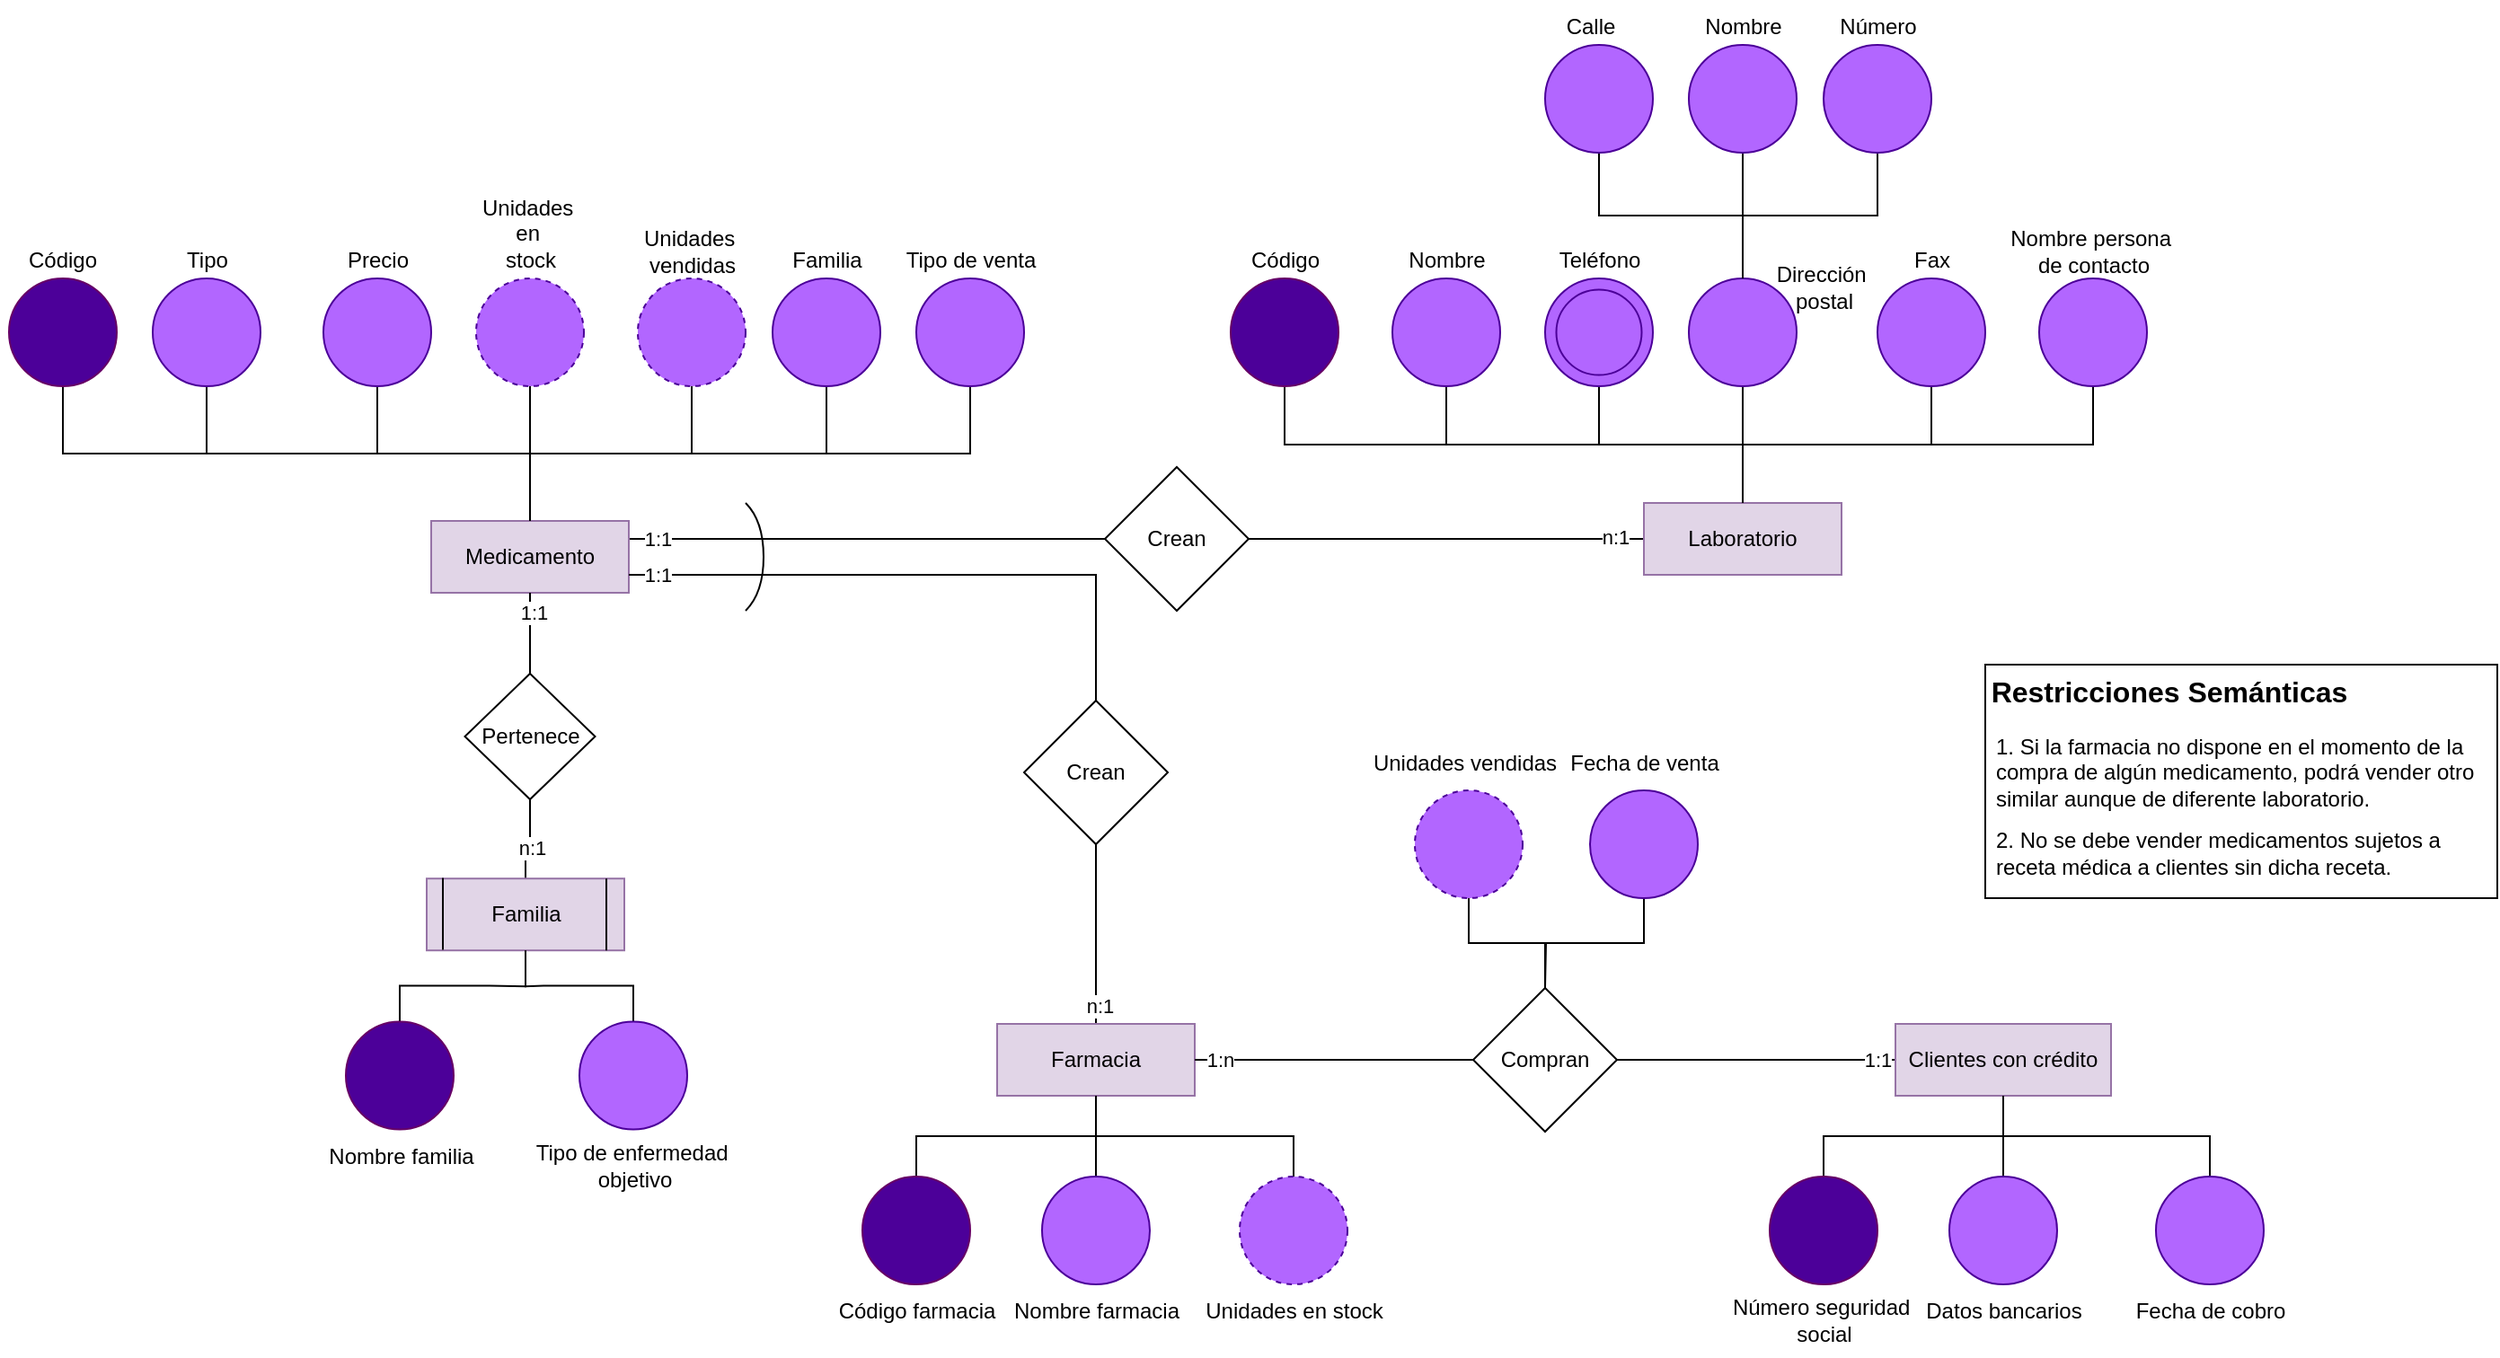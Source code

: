 <mxfile version="24.7.17">
  <diagram name="Página-1" id="PDXLXjeytI1MxuRXdvvv">
    <mxGraphModel grid="1" page="1" gridSize="10" guides="1" tooltips="1" connect="1" arrows="1" fold="1" pageScale="1" pageWidth="827" pageHeight="1169" math="0" shadow="0">
      <root>
        <mxCell id="0" />
        <mxCell id="1" parent="0" />
        <mxCell id="rsIepovNp7uCtOtdQUVI-1" style="edgeStyle=orthogonalEdgeStyle;rounded=0;orthogonalLoop=1;jettySize=auto;html=1;exitX=1;exitY=0.25;exitDx=0;exitDy=0;entryX=0;entryY=0.5;entryDx=0;entryDy=0;endArrow=none;endFill=0;" edge="1" parent="1" source="Ug2BKwhUfocg0SZmVi5e-1" target="Ug2BKwhUfocg0SZmVi5e-54">
          <mxGeometry relative="1" as="geometry">
            <mxPoint x="455" y="200" as="targetPoint" />
            <Array as="points">
              <mxPoint x="370" y="200" />
              <mxPoint x="370" y="200" />
            </Array>
          </mxGeometry>
        </mxCell>
        <mxCell id="rsIepovNp7uCtOtdQUVI-3" value="1:1" style="edgeLabel;html=1;align=center;verticalAlign=middle;resizable=0;points=[];" connectable="0" vertex="1" parent="rsIepovNp7uCtOtdQUVI-1">
          <mxGeometry x="-0.836" y="-1" relative="1" as="geometry">
            <mxPoint x="-6" y="-1" as="offset" />
          </mxGeometry>
        </mxCell>
        <mxCell id="Ug2BKwhUfocg0SZmVi5e-1" value="Medicamento" style="rounded=0;whiteSpace=wrap;html=1;fillColor=#e1d5e7;strokeColor=#9673a6;" vertex="1" parent="1">
          <mxGeometry x="125" y="190" width="110" height="40" as="geometry" />
        </mxCell>
        <mxCell id="Ug2BKwhUfocg0SZmVi5e-4" style="rounded=0;orthogonalLoop=1;jettySize=auto;html=1;exitX=0.5;exitY=1;exitDx=0;exitDy=0;entryX=0.5;entryY=0;entryDx=0;entryDy=0;edgeStyle=orthogonalEdgeStyle;strokeColor=#000000;endArrow=none;endFill=0;" edge="1" parent="1" source="Ug2BKwhUfocg0SZmVi5e-2" target="Ug2BKwhUfocg0SZmVi5e-1">
          <mxGeometry relative="1" as="geometry" />
        </mxCell>
        <mxCell id="Ug2BKwhUfocg0SZmVi5e-2" value="" style="ellipse;whiteSpace=wrap;html=1;aspect=fixed;strokeColor=#660066;fillColor=#4C0099;" vertex="1" parent="1">
          <mxGeometry x="-110" y="55" width="60" height="60" as="geometry" />
        </mxCell>
        <mxCell id="Ug2BKwhUfocg0SZmVi5e-5" value="Código" style="text;html=1;align=center;verticalAlign=middle;whiteSpace=wrap;rounded=0;" vertex="1" parent="1">
          <mxGeometry x="-115" y="25" width="70" height="40" as="geometry" />
        </mxCell>
        <mxCell id="Ug2BKwhUfocg0SZmVi5e-6" value="Tipo" style="text;html=1;align=center;verticalAlign=middle;resizable=0;points=[];autosize=1;strokeColor=none;fillColor=none;" vertex="1" parent="1">
          <mxGeometry x="-25" y="30" width="50" height="30" as="geometry" />
        </mxCell>
        <mxCell id="Ug2BKwhUfocg0SZmVi5e-7" value="Unidades&amp;nbsp;&lt;div&gt;en&amp;nbsp;&lt;div&gt;stock&lt;/div&gt;&lt;/div&gt;" style="text;html=1;align=center;verticalAlign=middle;resizable=0;points=[];autosize=1;strokeColor=none;fillColor=none;" vertex="1" parent="1">
          <mxGeometry x="140" width="80" height="60" as="geometry" />
        </mxCell>
        <mxCell id="Ug2BKwhUfocg0SZmVi5e-8" value="Unidades&amp;nbsp;&lt;div&gt;vendidas&lt;/div&gt;" style="text;html=1;align=center;verticalAlign=middle;resizable=0;points=[];autosize=1;strokeColor=none;fillColor=none;" vertex="1" parent="1">
          <mxGeometry x="230" y="20" width="80" height="40" as="geometry" />
        </mxCell>
        <mxCell id="Ug2BKwhUfocg0SZmVi5e-9" value="Precio" style="text;html=1;align=center;verticalAlign=middle;resizable=0;points=[];autosize=1;strokeColor=none;fillColor=none;" vertex="1" parent="1">
          <mxGeometry x="65" y="30" width="60" height="30" as="geometry" />
        </mxCell>
        <mxCell id="Ug2BKwhUfocg0SZmVi5e-18" style="edgeStyle=orthogonalEdgeStyle;rounded=0;orthogonalLoop=1;jettySize=auto;html=1;exitX=0.5;exitY=1;exitDx=0;exitDy=0;entryX=0.5;entryY=0;entryDx=0;entryDy=0;strokeColor=#000000;endArrow=none;endFill=0;" edge="1" parent="1" source="Ug2BKwhUfocg0SZmVi5e-10" target="Ug2BKwhUfocg0SZmVi5e-1">
          <mxGeometry relative="1" as="geometry" />
        </mxCell>
        <mxCell id="Ug2BKwhUfocg0SZmVi5e-10" value="" style="ellipse;whiteSpace=wrap;html=1;aspect=fixed;fillColor=#B266FF;strokeColor=#4C0099;gradientColor=none;" vertex="1" parent="1">
          <mxGeometry x="-30" y="55" width="60" height="60" as="geometry" />
        </mxCell>
        <mxCell id="Ug2BKwhUfocg0SZmVi5e-14" style="edgeStyle=orthogonalEdgeStyle;rounded=0;orthogonalLoop=1;jettySize=auto;html=1;exitX=0.5;exitY=1;exitDx=0;exitDy=0;entryX=0.5;entryY=0;entryDx=0;entryDy=0;strokeColor=#000000;endArrow=none;endFill=0;" edge="1" parent="1" source="Ug2BKwhUfocg0SZmVi5e-11" target="Ug2BKwhUfocg0SZmVi5e-1">
          <mxGeometry relative="1" as="geometry" />
        </mxCell>
        <mxCell id="Ug2BKwhUfocg0SZmVi5e-11" value="" style="ellipse;whiteSpace=wrap;html=1;aspect=fixed;fillColor=#B266FF;strokeColor=#4C0099;dashed=1;" vertex="1" parent="1">
          <mxGeometry x="240" y="55" width="60" height="60" as="geometry" />
        </mxCell>
        <mxCell id="Ug2BKwhUfocg0SZmVi5e-17" style="edgeStyle=orthogonalEdgeStyle;rounded=0;orthogonalLoop=1;jettySize=auto;html=1;exitX=0.5;exitY=1;exitDx=0;exitDy=0;entryX=0.5;entryY=0;entryDx=0;entryDy=0;strokeColor=#000000;endArrow=none;endFill=0;" edge="1" parent="1" source="Ug2BKwhUfocg0SZmVi5e-12" target="Ug2BKwhUfocg0SZmVi5e-1">
          <mxGeometry relative="1" as="geometry" />
        </mxCell>
        <mxCell id="Ug2BKwhUfocg0SZmVi5e-12" value="" style="ellipse;whiteSpace=wrap;html=1;aspect=fixed;fillColor=#B266FF;strokeColor=#4C0099;shadow=0;" vertex="1" parent="1">
          <mxGeometry x="65" y="55" width="60" height="60" as="geometry" />
        </mxCell>
        <mxCell id="Ug2BKwhUfocg0SZmVi5e-16" style="edgeStyle=orthogonalEdgeStyle;rounded=0;orthogonalLoop=1;jettySize=auto;html=1;exitX=0.5;exitY=1;exitDx=0;exitDy=0;entryX=0.5;entryY=0;entryDx=0;entryDy=0;strokeColor=#000000;endArrow=none;endFill=0;" edge="1" parent="1" source="Ug2BKwhUfocg0SZmVi5e-13" target="Ug2BKwhUfocg0SZmVi5e-1">
          <mxGeometry relative="1" as="geometry" />
        </mxCell>
        <mxCell id="Ug2BKwhUfocg0SZmVi5e-13" value="" style="ellipse;whiteSpace=wrap;html=1;aspect=fixed;fillColor=#B266FF;strokeColor=#4C0099;dashed=1;" vertex="1" parent="1">
          <mxGeometry x="150" y="55" width="60" height="60" as="geometry" />
        </mxCell>
        <mxCell id="rsIepovNp7uCtOtdQUVI-2" style="edgeStyle=orthogonalEdgeStyle;rounded=0;orthogonalLoop=1;jettySize=auto;html=1;exitX=0;exitY=0.5;exitDx=0;exitDy=0;entryX=1;entryY=0.5;entryDx=0;entryDy=0;endArrow=none;endFill=0;" edge="1" parent="1" source="Ug2BKwhUfocg0SZmVi5e-19" target="Ug2BKwhUfocg0SZmVi5e-54">
          <mxGeometry relative="1" as="geometry" />
        </mxCell>
        <mxCell id="rsIepovNp7uCtOtdQUVI-5" value="n:1" style="edgeLabel;html=1;align=center;verticalAlign=middle;resizable=0;points=[];" connectable="0" vertex="1" parent="rsIepovNp7uCtOtdQUVI-2">
          <mxGeometry x="-0.855" y="-1" relative="1" as="geometry">
            <mxPoint as="offset" />
          </mxGeometry>
        </mxCell>
        <mxCell id="Ug2BKwhUfocg0SZmVi5e-19" value="Laboratorio" style="rounded=0;whiteSpace=wrap;html=1;fillColor=#e1d5e7;strokeColor=#9673a6;" vertex="1" parent="1">
          <mxGeometry x="800" y="180" width="110" height="40" as="geometry" />
        </mxCell>
        <mxCell id="Ug2BKwhUfocg0SZmVi5e-20" value="Código" style="text;html=1;align=center;verticalAlign=middle;resizable=0;points=[];autosize=1;strokeColor=none;fillColor=none;" vertex="1" parent="1">
          <mxGeometry x="570" y="30" width="60" height="30" as="geometry" />
        </mxCell>
        <mxCell id="Ug2BKwhUfocg0SZmVi5e-21" value="Teléfono" style="text;html=1;align=center;verticalAlign=middle;resizable=0;points=[];autosize=1;strokeColor=none;fillColor=none;" vertex="1" parent="1">
          <mxGeometry x="740" y="30" width="70" height="30" as="geometry" />
        </mxCell>
        <mxCell id="Ug2BKwhUfocg0SZmVi5e-22" value="Nombre" style="text;html=1;align=center;verticalAlign=middle;resizable=0;points=[];autosize=1;strokeColor=none;fillColor=none;" vertex="1" parent="1">
          <mxGeometry x="655" y="30" width="70" height="30" as="geometry" />
        </mxCell>
        <mxCell id="Ug2BKwhUfocg0SZmVi5e-23" value="Dirección&amp;nbsp;&lt;div&gt;postal&lt;/div&gt;" style="text;html=1;align=center;verticalAlign=middle;resizable=0;points=[];autosize=1;strokeColor=none;fillColor=none;" vertex="1" parent="1">
          <mxGeometry x="860" y="40" width="80" height="40" as="geometry" />
        </mxCell>
        <mxCell id="Ug2BKwhUfocg0SZmVi5e-24" value="Fax" style="text;html=1;align=center;verticalAlign=middle;resizable=0;points=[];autosize=1;strokeColor=none;fillColor=none;" vertex="1" parent="1">
          <mxGeometry x="940" y="30" width="40" height="30" as="geometry" />
        </mxCell>
        <mxCell id="Ug2BKwhUfocg0SZmVi5e-25" value="Nombre persona&amp;nbsp;&lt;div&gt;de contacto&lt;/div&gt;" style="text;html=1;align=center;verticalAlign=middle;resizable=0;points=[];autosize=1;strokeColor=none;fillColor=none;" vertex="1" parent="1">
          <mxGeometry x="990" y="20" width="120" height="40" as="geometry" />
        </mxCell>
        <mxCell id="Ug2BKwhUfocg0SZmVi5e-32" style="edgeStyle=orthogonalEdgeStyle;rounded=0;orthogonalLoop=1;jettySize=auto;html=1;exitX=0.5;exitY=1;exitDx=0;exitDy=0;entryX=0.5;entryY=0;entryDx=0;entryDy=0;strokeColor=#000000;endArrow=none;endFill=0;" edge="1" parent="1" source="Ug2BKwhUfocg0SZmVi5e-26" target="Ug2BKwhUfocg0SZmVi5e-19">
          <mxGeometry relative="1" as="geometry" />
        </mxCell>
        <mxCell id="Ug2BKwhUfocg0SZmVi5e-26" value="" style="ellipse;whiteSpace=wrap;html=1;aspect=fixed;strokeColor=#660066;fillColor=#4C0099;" vertex="1" parent="1">
          <mxGeometry x="570" y="55" width="60" height="60" as="geometry" />
        </mxCell>
        <mxCell id="Ug2BKwhUfocg0SZmVi5e-34" style="edgeStyle=orthogonalEdgeStyle;rounded=0;orthogonalLoop=1;jettySize=auto;html=1;exitX=0.5;exitY=1;exitDx=0;exitDy=0;entryX=0.5;entryY=0;entryDx=0;entryDy=0;strokeColor=#000000;endArrow=none;endFill=0;" edge="1" parent="1" source="Ug2BKwhUfocg0SZmVi5e-27" target="Ug2BKwhUfocg0SZmVi5e-19">
          <mxGeometry relative="1" as="geometry" />
        </mxCell>
        <mxCell id="Ug2BKwhUfocg0SZmVi5e-27" value="" style="ellipse;whiteSpace=wrap;html=1;aspect=fixed;fillColor=#B266FF;strokeColor=#4C0099;gradientColor=none;" vertex="1" parent="1">
          <mxGeometry x="660" y="55" width="60" height="60" as="geometry" />
        </mxCell>
        <mxCell id="Ug2BKwhUfocg0SZmVi5e-35" style="edgeStyle=orthogonalEdgeStyle;rounded=0;orthogonalLoop=1;jettySize=auto;html=1;exitX=0.5;exitY=1;exitDx=0;exitDy=0;entryX=0.5;entryY=0;entryDx=0;entryDy=0;strokeColor=#000000;endArrow=none;endFill=0;" edge="1" parent="1" source="Ug2BKwhUfocg0SZmVi5e-28" target="Ug2BKwhUfocg0SZmVi5e-19">
          <mxGeometry relative="1" as="geometry" />
        </mxCell>
        <mxCell id="Ug2BKwhUfocg0SZmVi5e-28" value="" style="ellipse;whiteSpace=wrap;html=1;aspect=fixed;fillColor=#B266FF;strokeColor=#4C0099;gradientColor=none;" vertex="1" parent="1">
          <mxGeometry x="745" y="55" width="60" height="60" as="geometry" />
        </mxCell>
        <mxCell id="Ug2BKwhUfocg0SZmVi5e-36" style="edgeStyle=orthogonalEdgeStyle;rounded=0;orthogonalLoop=1;jettySize=auto;html=1;exitX=0.5;exitY=1;exitDx=0;exitDy=0;entryX=0.5;entryY=0;entryDx=0;entryDy=0;strokeColor=#000000;endArrow=none;endFill=0;" edge="1" parent="1" source="Ug2BKwhUfocg0SZmVi5e-29" target="Ug2BKwhUfocg0SZmVi5e-19">
          <mxGeometry relative="1" as="geometry" />
        </mxCell>
        <mxCell id="Ug2BKwhUfocg0SZmVi5e-29" value="" style="ellipse;whiteSpace=wrap;html=1;aspect=fixed;fillColor=#B266FF;strokeColor=#4C0099;gradientColor=none;" vertex="1" parent="1">
          <mxGeometry x="825" y="55" width="60" height="60" as="geometry" />
        </mxCell>
        <mxCell id="Ug2BKwhUfocg0SZmVi5e-37" style="edgeStyle=orthogonalEdgeStyle;rounded=0;orthogonalLoop=1;jettySize=auto;html=1;exitX=0.5;exitY=1;exitDx=0;exitDy=0;entryX=0.5;entryY=0;entryDx=0;entryDy=0;strokeColor=#000000;endArrow=none;endFill=0;" edge="1" parent="1" source="Ug2BKwhUfocg0SZmVi5e-30" target="Ug2BKwhUfocg0SZmVi5e-19">
          <mxGeometry relative="1" as="geometry" />
        </mxCell>
        <mxCell id="Ug2BKwhUfocg0SZmVi5e-30" value="" style="ellipse;whiteSpace=wrap;html=1;aspect=fixed;fillColor=#B266FF;strokeColor=#4C0099;gradientColor=none;" vertex="1" parent="1">
          <mxGeometry x="930" y="55" width="60" height="60" as="geometry" />
        </mxCell>
        <mxCell id="Ug2BKwhUfocg0SZmVi5e-38" style="edgeStyle=orthogonalEdgeStyle;rounded=0;orthogonalLoop=1;jettySize=auto;html=1;exitX=0.5;exitY=1;exitDx=0;exitDy=0;entryX=0.5;entryY=0;entryDx=0;entryDy=0;strokeColor=#000000;endArrow=none;endFill=0;" edge="1" parent="1" source="Ug2BKwhUfocg0SZmVi5e-31" target="Ug2BKwhUfocg0SZmVi5e-19">
          <mxGeometry relative="1" as="geometry" />
        </mxCell>
        <mxCell id="Ug2BKwhUfocg0SZmVi5e-31" value="" style="ellipse;whiteSpace=wrap;html=1;aspect=fixed;fillColor=#B266FF;strokeColor=#4C0099;gradientColor=none;" vertex="1" parent="1">
          <mxGeometry x="1020" y="55" width="60" height="60" as="geometry" />
        </mxCell>
        <mxCell id="Ug2BKwhUfocg0SZmVi5e-47" style="edgeStyle=orthogonalEdgeStyle;rounded=0;orthogonalLoop=1;jettySize=auto;html=1;exitX=0.5;exitY=1;exitDx=0;exitDy=0;endArrow=none;endFill=0;" edge="1" parent="1" source="Ug2BKwhUfocg0SZmVi5e-39" target="Ug2BKwhUfocg0SZmVi5e-29">
          <mxGeometry relative="1" as="geometry" />
        </mxCell>
        <mxCell id="Ug2BKwhUfocg0SZmVi5e-39" value="" style="ellipse;whiteSpace=wrap;html=1;aspect=fixed;fillColor=#B266FF;strokeColor=#4C0099;gradientColor=none;" vertex="1" parent="1">
          <mxGeometry x="745" y="-75" width="60" height="60" as="geometry" />
        </mxCell>
        <mxCell id="Ug2BKwhUfocg0SZmVi5e-45" style="edgeStyle=orthogonalEdgeStyle;rounded=0;orthogonalLoop=1;jettySize=auto;html=1;exitX=0.5;exitY=1;exitDx=0;exitDy=0;endArrow=none;endFill=0;" edge="1" parent="1" source="Ug2BKwhUfocg0SZmVi5e-40" target="Ug2BKwhUfocg0SZmVi5e-29">
          <mxGeometry relative="1" as="geometry" />
        </mxCell>
        <mxCell id="Ug2BKwhUfocg0SZmVi5e-40" value="" style="ellipse;whiteSpace=wrap;html=1;aspect=fixed;fillColor=#B266FF;strokeColor=#4C0099;gradientColor=none;" vertex="1" parent="1">
          <mxGeometry x="900" y="-75" width="60" height="60" as="geometry" />
        </mxCell>
        <mxCell id="Ug2BKwhUfocg0SZmVi5e-46" style="edgeStyle=orthogonalEdgeStyle;rounded=0;orthogonalLoop=1;jettySize=auto;html=1;exitX=0.5;exitY=1;exitDx=0;exitDy=0;endArrow=none;endFill=0;" edge="1" parent="1" source="Ug2BKwhUfocg0SZmVi5e-41" target="Ug2BKwhUfocg0SZmVi5e-29">
          <mxGeometry relative="1" as="geometry" />
        </mxCell>
        <mxCell id="Ug2BKwhUfocg0SZmVi5e-41" value="" style="ellipse;whiteSpace=wrap;html=1;aspect=fixed;fillColor=#B266FF;strokeColor=#4C0099;gradientColor=none;" vertex="1" parent="1">
          <mxGeometry x="825" y="-75" width="60" height="60" as="geometry" />
        </mxCell>
        <mxCell id="Ug2BKwhUfocg0SZmVi5e-42" value="Calle" style="text;html=1;align=center;verticalAlign=middle;resizable=0;points=[];autosize=1;strokeColor=none;fillColor=none;" vertex="1" parent="1">
          <mxGeometry x="745" y="-100" width="50" height="30" as="geometry" />
        </mxCell>
        <mxCell id="Ug2BKwhUfocg0SZmVi5e-43" value="Nombre" style="text;html=1;align=center;verticalAlign=middle;resizable=0;points=[];autosize=1;strokeColor=none;fillColor=none;" vertex="1" parent="1">
          <mxGeometry x="820" y="-100" width="70" height="30" as="geometry" />
        </mxCell>
        <mxCell id="Ug2BKwhUfocg0SZmVi5e-44" value="Número" style="text;html=1;align=center;verticalAlign=middle;resizable=0;points=[];autosize=1;strokeColor=none;fillColor=none;" vertex="1" parent="1">
          <mxGeometry x="895" y="-100" width="70" height="30" as="geometry" />
        </mxCell>
        <mxCell id="Ug2BKwhUfocg0SZmVi5e-50" style="edgeStyle=orthogonalEdgeStyle;rounded=0;orthogonalLoop=1;jettySize=auto;html=1;exitX=0.5;exitY=1;exitDx=0;exitDy=0;entryX=0.5;entryY=0;entryDx=0;entryDy=0;endArrow=none;endFill=0;" edge="1" parent="1" source="Ug2BKwhUfocg0SZmVi5e-48" target="Ug2BKwhUfocg0SZmVi5e-1">
          <mxGeometry relative="1" as="geometry" />
        </mxCell>
        <mxCell id="Ug2BKwhUfocg0SZmVi5e-48" value="" style="ellipse;whiteSpace=wrap;html=1;aspect=fixed;fillColor=#B266FF;strokeColor=#4C0099;shadow=0;" vertex="1" parent="1">
          <mxGeometry x="315" y="55" width="60" height="60" as="geometry" />
        </mxCell>
        <mxCell id="Ug2BKwhUfocg0SZmVi5e-49" value="Familia" style="text;html=1;align=center;verticalAlign=middle;resizable=0;points=[];autosize=1;strokeColor=none;fillColor=none;" vertex="1" parent="1">
          <mxGeometry x="315" y="30" width="60" height="30" as="geometry" />
        </mxCell>
        <mxCell id="Ug2BKwhUfocg0SZmVi5e-53" style="edgeStyle=orthogonalEdgeStyle;rounded=0;orthogonalLoop=1;jettySize=auto;html=1;exitX=0.5;exitY=1;exitDx=0;exitDy=0;entryX=0.5;entryY=0;entryDx=0;entryDy=0;endArrow=none;endFill=0;" edge="1" parent="1" source="Ug2BKwhUfocg0SZmVi5e-51" target="Ug2BKwhUfocg0SZmVi5e-1">
          <mxGeometry relative="1" as="geometry" />
        </mxCell>
        <mxCell id="Ug2BKwhUfocg0SZmVi5e-51" value="" style="ellipse;whiteSpace=wrap;html=1;aspect=fixed;fillColor=#B266FF;strokeColor=#4C0099;shadow=0;" vertex="1" parent="1">
          <mxGeometry x="395" y="55" width="60" height="60" as="geometry" />
        </mxCell>
        <mxCell id="Ug2BKwhUfocg0SZmVi5e-52" value="Tipo de venta" style="text;html=1;align=center;verticalAlign=middle;resizable=0;points=[];autosize=1;strokeColor=none;fillColor=none;" vertex="1" parent="1">
          <mxGeometry x="375" y="30" width="100" height="30" as="geometry" />
        </mxCell>
        <mxCell id="Ug2BKwhUfocg0SZmVi5e-54" value="Crean" style="rhombus;whiteSpace=wrap;html=1;" vertex="1" parent="1">
          <mxGeometry x="500" y="160" width="80" height="80" as="geometry" />
        </mxCell>
        <mxCell id="ZNKS4ceaVSHD9Ci1XGt0-2" style="edgeStyle=orthogonalEdgeStyle;rounded=0;orthogonalLoop=1;jettySize=auto;html=1;exitX=0.5;exitY=0;exitDx=0;exitDy=0;entryX=1;entryY=0.75;entryDx=0;entryDy=0;endArrow=none;endFill=0;" edge="1" parent="1" source="rsIepovNp7uCtOtdQUVI-7" target="Ug2BKwhUfocg0SZmVi5e-1">
          <mxGeometry relative="1" as="geometry" />
        </mxCell>
        <mxCell id="ZNKS4ceaVSHD9Ci1XGt0-6" value="1:1" style="edgeLabel;html=1;align=center;verticalAlign=middle;resizable=0;points=[];" connectable="0" vertex="1" parent="ZNKS4ceaVSHD9Ci1XGt0-2">
          <mxGeometry x="0.873" relative="1" as="geometry">
            <mxPoint x="-17" as="offset" />
          </mxGeometry>
        </mxCell>
        <mxCell id="ZNKS4ceaVSHD9Ci1XGt0-7" value="n:1" style="edgeLabel;html=1;align=center;verticalAlign=middle;resizable=0;points=[];" connectable="0" vertex="1" parent="ZNKS4ceaVSHD9Ci1XGt0-2">
          <mxGeometry x="-0.914" y="-2" relative="1" as="geometry">
            <mxPoint y="12" as="offset" />
          </mxGeometry>
        </mxCell>
        <mxCell id="rsIepovNp7uCtOtdQUVI-7" value="Farmacia" style="rounded=0;whiteSpace=wrap;html=1;fillColor=#e1d5e7;strokeColor=#9673a6;" vertex="1" parent="1">
          <mxGeometry x="440" y="470" width="110" height="40" as="geometry" />
        </mxCell>
        <mxCell id="rsIepovNp7uCtOtdQUVI-8" value="" style="rounded=0;whiteSpace=wrap;html=1;" vertex="1" parent="1">
          <mxGeometry x="990" y="270" width="285" height="130" as="geometry" />
        </mxCell>
        <mxCell id="rsIepovNp7uCtOtdQUVI-9" value="&lt;font style=&quot;font-size: 16px;&quot;&gt;&lt;b&gt;Restricciones Semánticas&lt;/b&gt;&lt;/font&gt;" style="text;html=1;align=center;verticalAlign=middle;whiteSpace=wrap;rounded=0;" vertex="1" parent="1">
          <mxGeometry x="990" y="270" width="205" height="30" as="geometry" />
        </mxCell>
        <mxCell id="rsIepovNp7uCtOtdQUVI-10" value="&lt;div style=&quot;text-align: left;&quot;&gt;&lt;span style=&quot;background-color: initial;&quot;&gt;1. Si la farmacia no dispone en el momento de la compra de algún medicamento, podrá vender otro similar aunque de diferente laboratorio.&lt;/span&gt;&lt;/div&gt;" style="text;html=1;align=center;verticalAlign=middle;whiteSpace=wrap;rounded=0;" vertex="1" parent="1">
          <mxGeometry x="995" y="300" width="280" height="60" as="geometry" />
        </mxCell>
        <mxCell id="rsIepovNp7uCtOtdQUVI-13" value="&lt;div style=&quot;text-align: left;&quot;&gt;&lt;span style=&quot;background-color: initial;&quot;&gt;2. No se debe vender medicamentos sujetos a receta médica a clientes sin dicha receta.&lt;/span&gt;&lt;/div&gt;" style="text;html=1;align=center;verticalAlign=middle;whiteSpace=wrap;rounded=0;" vertex="1" parent="1">
          <mxGeometry x="995" y="360" width="280" height="30" as="geometry" />
        </mxCell>
        <mxCell id="rsIepovNp7uCtOtdQUVI-18" style="edgeStyle=orthogonalEdgeStyle;rounded=0;orthogonalLoop=1;jettySize=auto;html=1;exitX=0.5;exitY=0;exitDx=0;exitDy=0;entryX=0.5;entryY=1;entryDx=0;entryDy=0;endArrow=none;endFill=0;" edge="1" parent="1" source="rsIepovNp7uCtOtdQUVI-14" target="rsIepovNp7uCtOtdQUVI-7">
          <mxGeometry relative="1" as="geometry" />
        </mxCell>
        <mxCell id="rsIepovNp7uCtOtdQUVI-14" value="" style="ellipse;whiteSpace=wrap;html=1;aspect=fixed;strokeColor=#660066;fillColor=#4C0099;" vertex="1" parent="1">
          <mxGeometry x="365" y="555" width="60" height="60" as="geometry" />
        </mxCell>
        <mxCell id="rsIepovNp7uCtOtdQUVI-20" style="edgeStyle=orthogonalEdgeStyle;rounded=0;orthogonalLoop=1;jettySize=auto;html=1;exitX=0.5;exitY=0;exitDx=0;exitDy=0;entryX=0.5;entryY=1;entryDx=0;entryDy=0;endArrow=none;endFill=0;" edge="1" parent="1" source="rsIepovNp7uCtOtdQUVI-15" target="rsIepovNp7uCtOtdQUVI-7">
          <mxGeometry relative="1" as="geometry" />
        </mxCell>
        <mxCell id="rsIepovNp7uCtOtdQUVI-15" value="" style="ellipse;whiteSpace=wrap;html=1;aspect=fixed;fillColor=#B266FF;strokeColor=#4C0099;gradientColor=none;" vertex="1" parent="1">
          <mxGeometry x="465" y="555" width="60" height="60" as="geometry" />
        </mxCell>
        <mxCell id="rsIepovNp7uCtOtdQUVI-21" style="edgeStyle=orthogonalEdgeStyle;rounded=0;orthogonalLoop=1;jettySize=auto;html=1;exitX=0.5;exitY=0;exitDx=0;exitDy=0;entryX=0.5;entryY=1;entryDx=0;entryDy=0;endArrow=none;endFill=0;" edge="1" parent="1" source="rsIepovNp7uCtOtdQUVI-42" target="rsIepovNp7uCtOtdQUVI-7">
          <mxGeometry relative="1" as="geometry">
            <mxPoint x="485" y="555" as="sourcePoint" />
          </mxGeometry>
        </mxCell>
        <mxCell id="rsIepovNp7uCtOtdQUVI-23" value="" style="ellipse;whiteSpace=wrap;html=1;aspect=fixed;fillColor=#B266FF;strokeColor=#4C0099;gradientColor=none;" vertex="1" parent="1">
          <mxGeometry x="751.25" y="61.25" width="47.5" height="47.5" as="geometry" />
        </mxCell>
        <mxCell id="ZNKS4ceaVSHD9Ci1XGt0-12" style="edgeStyle=orthogonalEdgeStyle;rounded=0;orthogonalLoop=1;jettySize=auto;html=1;exitX=0;exitY=0.5;exitDx=0;exitDy=0;entryX=1;entryY=0.5;entryDx=0;entryDy=0;endArrow=none;endFill=0;" edge="1" parent="1" source="rsIepovNp7uCtOtdQUVI-24" target="ZNKS4ceaVSHD9Ci1XGt0-11">
          <mxGeometry relative="1" as="geometry" />
        </mxCell>
        <mxCell id="ZNKS4ceaVSHD9Ci1XGt0-17" value="1:1" style="edgeLabel;html=1;align=center;verticalAlign=middle;resizable=0;points=[];" connectable="0" vertex="1" parent="ZNKS4ceaVSHD9Ci1XGt0-12">
          <mxGeometry x="-0.727" relative="1" as="geometry">
            <mxPoint x="11" as="offset" />
          </mxGeometry>
        </mxCell>
        <mxCell id="rsIepovNp7uCtOtdQUVI-24" value="Clientes con crédito" style="rounded=0;whiteSpace=wrap;html=1;fillColor=#e1d5e7;strokeColor=#9673a6;" vertex="1" parent="1">
          <mxGeometry x="940" y="470" width="120" height="40" as="geometry" />
        </mxCell>
        <mxCell id="rsIepovNp7uCtOtdQUVI-27" style="edgeStyle=orthogonalEdgeStyle;rounded=0;orthogonalLoop=1;jettySize=auto;html=1;exitX=0.5;exitY=0;exitDx=0;exitDy=0;entryX=0.5;entryY=1;entryDx=0;entryDy=0;endArrow=none;endFill=0;" edge="1" parent="1" source="rsIepovNp7uCtOtdQUVI-26" target="rsIepovNp7uCtOtdQUVI-24">
          <mxGeometry relative="1" as="geometry" />
        </mxCell>
        <mxCell id="rsIepovNp7uCtOtdQUVI-26" value="&lt;span style=&quot;color: rgba(0, 0, 0, 0); font-family: monospace; font-size: 0px; text-align: start; text-wrap: nowrap;&quot;&gt;%3CmxGraphModel%3E%3Croot%3E%3CmxCell%20id%3D%220%22%2F%3E%3CmxCell%20id%3D%221%22%20parent%3D%220%22%2F%3E%3CmxCell%20id%3D%222%22%20value%3D%22%22%20style%3D%22ellipse%3BwhiteSpace%3Dwrap%3Bhtml%3D1%3Baspect%3Dfixed%3BfillColor%3D%23B266FF%3BstrokeColor%3D%234C0099%3BgradientColor%3Dnone%3B%22%20vertex%3D%221%22%20parent%3D%221%22%3E%3CmxGeometry%20x%3D%221080%22%20y%3D%22490%22%20width%3D%2260%22%20height%3D%2260%22%20as%3D%22geometry%22%2F%3E%3C%2FmxCell%3E%3CmxCell%20id%3D%223%22%20value%3D%22Tipo%20de%20cr%C3%A9dito%22%20style%3D%22text%3Bhtml%3D1%3Balign%3Dcenter%3BverticalAlign%3Dmiddle%3Bresizable%3D0%3Bpoints%3D%5B%5D%3Bautosize%3D1%3BstrokeColor%3Dnone%3BfillColor%3Dnone%3B%22%20vertex%3D%221%22%20parent%3D%221%22%3E%3CmxGeometry%20x%3D%221060%22%20y%3D%22550%22%20width%3D%22100%22%20height%3D%2230%22%20as%3D%22geometry%22%2F%3E%3C%2FmxCell%3E%3C%2Froot%3E%3C%2FmxGraphModel%3E&lt;/span&gt;" style="ellipse;whiteSpace=wrap;html=1;aspect=fixed;fillColor=#B266FF;strokeColor=#4C0099;gradientColor=none;" vertex="1" parent="1">
          <mxGeometry x="970" y="555" width="60" height="60" as="geometry" />
        </mxCell>
        <mxCell id="rsIepovNp7uCtOtdQUVI-30" value="Fecha de cobro" style="text;html=1;align=center;verticalAlign=middle;resizable=0;points=[];autosize=1;strokeColor=none;fillColor=none;" vertex="1" parent="1">
          <mxGeometry x="1060" y="615" width="110" height="30" as="geometry" />
        </mxCell>
        <mxCell id="rsIepovNp7uCtOtdQUVI-32" style="edgeStyle=orthogonalEdgeStyle;rounded=0;orthogonalLoop=1;jettySize=auto;html=1;exitX=0.5;exitY=0;exitDx=0;exitDy=0;entryX=0.5;entryY=1;entryDx=0;entryDy=0;endArrow=none;endFill=0;" edge="1" parent="1" source="rsIepovNp7uCtOtdQUVI-31" target="rsIepovNp7uCtOtdQUVI-24">
          <mxGeometry relative="1" as="geometry" />
        </mxCell>
        <mxCell id="rsIepovNp7uCtOtdQUVI-31" value="" style="ellipse;whiteSpace=wrap;html=1;aspect=fixed;fillColor=#B266FF;strokeColor=#4C0099;" vertex="1" parent="1">
          <mxGeometry x="1085" y="555" width="60" height="60" as="geometry" />
        </mxCell>
        <mxCell id="rsIepovNp7uCtOtdQUVI-41" value="Datos bancarios" style="text;html=1;align=center;verticalAlign=middle;resizable=0;points=[];autosize=1;strokeColor=none;fillColor=none;" vertex="1" parent="1">
          <mxGeometry x="945" y="615" width="110" height="30" as="geometry" />
        </mxCell>
        <mxCell id="rsIepovNp7uCtOtdQUVI-42" value="" style="ellipse;whiteSpace=wrap;html=1;aspect=fixed;fillColor=#B266FF;strokeColor=#4C0099;dashed=1;" vertex="1" parent="1">
          <mxGeometry x="575" y="555" width="60" height="60" as="geometry" />
        </mxCell>
        <mxCell id="rsIepovNp7uCtOtdQUVI-43" value="Unidades en stock" style="text;html=1;align=center;verticalAlign=middle;resizable=0;points=[];autosize=1;strokeColor=none;fillColor=none;" vertex="1" parent="1">
          <mxGeometry x="545" y="615" width="120" height="30" as="geometry" />
        </mxCell>
        <mxCell id="rsIepovNp7uCtOtdQUVI-45" value="Fecha de venta" style="text;html=1;align=center;verticalAlign=middle;resizable=0;points=[];autosize=1;strokeColor=none;fillColor=none;" vertex="1" parent="1">
          <mxGeometry x="745" y="310" width="110" height="30" as="geometry" />
        </mxCell>
        <mxCell id="ZNKS4ceaVSHD9Ci1XGt0-4" value="Nombre farmacia" style="text;html=1;align=center;verticalAlign=middle;resizable=0;points=[];autosize=1;strokeColor=none;fillColor=none;" vertex="1" parent="1">
          <mxGeometry x="435" y="615" width="120" height="30" as="geometry" />
        </mxCell>
        <mxCell id="ZNKS4ceaVSHD9Ci1XGt0-5" value="Código farmacia" style="text;html=1;align=center;verticalAlign=middle;resizable=0;points=[];autosize=1;strokeColor=none;fillColor=none;" vertex="1" parent="1">
          <mxGeometry x="340" y="615" width="110" height="30" as="geometry" />
        </mxCell>
        <mxCell id="ZNKS4ceaVSHD9Ci1XGt0-8" value="Crean" style="rhombus;whiteSpace=wrap;html=1;" vertex="1" parent="1">
          <mxGeometry x="455" y="290" width="80" height="80" as="geometry" />
        </mxCell>
        <mxCell id="ZNKS4ceaVSHD9Ci1XGt0-10" value="" style="curved=1;endArrow=none;html=1;rounded=0;endFill=0;" edge="1" parent="1">
          <mxGeometry width="50" height="50" relative="1" as="geometry">
            <mxPoint x="300" y="240" as="sourcePoint" />
            <mxPoint x="300" y="180" as="targetPoint" />
            <Array as="points">
              <mxPoint x="310" y="230" />
              <mxPoint x="310" y="190" />
            </Array>
          </mxGeometry>
        </mxCell>
        <mxCell id="ZNKS4ceaVSHD9Ci1XGt0-13" style="edgeStyle=orthogonalEdgeStyle;rounded=0;orthogonalLoop=1;jettySize=auto;html=1;exitX=0;exitY=0.5;exitDx=0;exitDy=0;entryX=1;entryY=0.5;entryDx=0;entryDy=0;endArrow=none;endFill=0;" edge="1" parent="1" source="ZNKS4ceaVSHD9Ci1XGt0-11" target="rsIepovNp7uCtOtdQUVI-7">
          <mxGeometry relative="1" as="geometry" />
        </mxCell>
        <mxCell id="ZNKS4ceaVSHD9Ci1XGt0-18" value="1:n" style="edgeLabel;html=1;align=center;verticalAlign=middle;resizable=0;points=[];" connectable="0" vertex="1" parent="ZNKS4ceaVSHD9Ci1XGt0-13">
          <mxGeometry x="0.822" relative="1" as="geometry">
            <mxPoint as="offset" />
          </mxGeometry>
        </mxCell>
        <mxCell id="ZNKS4ceaVSHD9Ci1XGt0-11" value="Compran" style="rhombus;whiteSpace=wrap;html=1;" vertex="1" parent="1">
          <mxGeometry x="705" y="450" width="80" height="80" as="geometry" />
        </mxCell>
        <mxCell id="ZNKS4ceaVSHD9Ci1XGt0-16" style="edgeStyle=orthogonalEdgeStyle;rounded=0;orthogonalLoop=1;jettySize=auto;html=1;exitX=0.5;exitY=0;exitDx=0;exitDy=0;entryX=0.5;entryY=1;entryDx=0;entryDy=0;endArrow=none;endFill=0;" edge="1" parent="1" source="ZNKS4ceaVSHD9Ci1XGt0-14" target="rsIepovNp7uCtOtdQUVI-24">
          <mxGeometry relative="1" as="geometry" />
        </mxCell>
        <mxCell id="ZNKS4ceaVSHD9Ci1XGt0-14" value="" style="ellipse;whiteSpace=wrap;html=1;aspect=fixed;strokeColor=#660066;fillColor=#4C0099;" vertex="1" parent="1">
          <mxGeometry x="870" y="555" width="60" height="60" as="geometry" />
        </mxCell>
        <mxCell id="ZNKS4ceaVSHD9Ci1XGt0-15" value="Número seguridad&amp;nbsp;&lt;div&gt;social&lt;/div&gt;" style="text;html=1;align=center;verticalAlign=middle;resizable=0;points=[];autosize=1;strokeColor=none;fillColor=none;" vertex="1" parent="1">
          <mxGeometry x="835" y="615" width="130" height="40" as="geometry" />
        </mxCell>
        <mxCell id="ZNKS4ceaVSHD9Ci1XGt0-21" value="Unidades vendidas" style="text;html=1;align=center;verticalAlign=middle;resizable=0;points=[];autosize=1;strokeColor=none;fillColor=none;" vertex="1" parent="1">
          <mxGeometry x="635" y="310" width="130" height="30" as="geometry" />
        </mxCell>
        <mxCell id="ZNKS4ceaVSHD9Ci1XGt0-29" style="edgeStyle=orthogonalEdgeStyle;rounded=0;orthogonalLoop=1;jettySize=auto;html=1;exitX=0.5;exitY=1;exitDx=0;exitDy=0;endArrow=none;endFill=0;" edge="1" parent="1" source="ZNKS4ceaVSHD9Ci1XGt0-22">
          <mxGeometry relative="1" as="geometry">
            <mxPoint x="745" y="450" as="targetPoint" />
          </mxGeometry>
        </mxCell>
        <mxCell id="ZNKS4ceaVSHD9Ci1XGt0-22" value="" style="ellipse;whiteSpace=wrap;html=1;aspect=fixed;fillColor=#B266FF;strokeColor=#4C0099;dashed=1;" vertex="1" parent="1">
          <mxGeometry x="672.5" y="340" width="60" height="60" as="geometry" />
        </mxCell>
        <mxCell id="ZNKS4ceaVSHD9Ci1XGt0-28" style="edgeStyle=orthogonalEdgeStyle;rounded=0;orthogonalLoop=1;jettySize=auto;html=1;exitX=0.5;exitY=1;exitDx=0;exitDy=0;entryX=0.5;entryY=0;entryDx=0;entryDy=0;endArrow=none;endFill=0;" edge="1" parent="1" source="ZNKS4ceaVSHD9Ci1XGt0-25" target="ZNKS4ceaVSHD9Ci1XGt0-11">
          <mxGeometry relative="1" as="geometry" />
        </mxCell>
        <mxCell id="ZNKS4ceaVSHD9Ci1XGt0-25" value="&lt;span style=&quot;color: rgba(0, 0, 0, 0); font-family: monospace; font-size: 0px; text-align: start; text-wrap: nowrap;&quot;&gt;%3CmxGraphModel%3E%3Croot%3E%3CmxCell%20id%3D%220%22%2F%3E%3CmxCell%20id%3D%221%22%20parent%3D%220%22%2F%3E%3CmxCell%20id%3D%222%22%20value%3D%22%22%20style%3D%22ellipse%3BwhiteSpace%3Dwrap%3Bhtml%3D1%3Baspect%3Dfixed%3BfillColor%3D%23B266FF%3BstrokeColor%3D%234C0099%3BgradientColor%3Dnone%3B%22%20vertex%3D%221%22%20parent%3D%221%22%3E%3CmxGeometry%20x%3D%221080%22%20y%3D%22490%22%20width%3D%2260%22%20height%3D%2260%22%20as%3D%22geometry%22%2F%3E%3C%2FmxCell%3E%3CmxCell%20id%3D%223%22%20value%3D%22Tipo%20de%20cr%C3%A9dito%22%20style%3D%22text%3Bhtml%3D1%3Balign%3Dcenter%3BverticalAlign%3Dmiddle%3Bresizable%3D0%3Bpoints%3D%5B%5D%3Bautosize%3D1%3BstrokeColor%3Dnone%3BfillColor%3Dnone%3B%22%20vertex%3D%221%22%20parent%3D%221%22%3E%3CmxGeometry%20x%3D%221060%22%20y%3D%22550%22%20width%3D%22100%22%20height%3D%2230%22%20as%3D%22geometry%22%2F%3E%3C%2FmxCell%3E%3C%2Froot%3E%3C%2FmxGraphModel%3E&lt;/span&gt;" style="ellipse;whiteSpace=wrap;html=1;aspect=fixed;fillColor=#B266FF;strokeColor=#4C0099;gradientColor=none;" vertex="1" parent="1">
          <mxGeometry x="770" y="340" width="60" height="60" as="geometry" />
        </mxCell>
        <mxCell id="ZNKS4ceaVSHD9Ci1XGt0-59" style="edgeStyle=orthogonalEdgeStyle;rounded=0;orthogonalLoop=1;jettySize=auto;html=1;exitX=0.5;exitY=0;exitDx=0;exitDy=0;entryX=0.5;entryY=1;entryDx=0;entryDy=0;endArrow=none;endFill=0;" edge="1" parent="1" source="ZNKS4ceaVSHD9Ci1XGt0-43" target="ZNKS4ceaVSHD9Ci1XGt0-58">
          <mxGeometry relative="1" as="geometry" />
        </mxCell>
        <mxCell id="ZNKS4ceaVSHD9Ci1XGt0-62" value="n:1" style="edgeLabel;html=1;align=center;verticalAlign=middle;resizable=0;points=[];" connectable="0" vertex="1" parent="ZNKS4ceaVSHD9Ci1XGt0-59">
          <mxGeometry x="-0.276" y="-3" relative="1" as="geometry">
            <mxPoint as="offset" />
          </mxGeometry>
        </mxCell>
        <mxCell id="ZNKS4ceaVSHD9Ci1XGt0-43" value="Familia" style="rounded=0;whiteSpace=wrap;html=1;fillColor=#e1d5e7;strokeColor=#9673a6;" vertex="1" parent="1">
          <mxGeometry x="122.5" y="389.1" width="110" height="40" as="geometry" />
        </mxCell>
        <mxCell id="ZNKS4ceaVSHD9Ci1XGt0-44" style="edgeStyle=orthogonalEdgeStyle;rounded=0;orthogonalLoop=1;jettySize=auto;html=1;exitX=0.5;exitY=0;exitDx=0;exitDy=0;entryX=0.5;entryY=1;entryDx=0;entryDy=0;endArrow=none;endFill=0;" edge="1" parent="1" source="ZNKS4ceaVSHD9Ci1XGt0-45" target="ZNKS4ceaVSHD9Ci1XGt0-43">
          <mxGeometry relative="1" as="geometry" />
        </mxCell>
        <mxCell id="ZNKS4ceaVSHD9Ci1XGt0-45" value="" style="ellipse;whiteSpace=wrap;html=1;aspect=fixed;strokeColor=#660066;fillColor=#4C0099;" vertex="1" parent="1">
          <mxGeometry x="77.5" y="468.75" width="60" height="60" as="geometry" />
        </mxCell>
        <mxCell id="ZNKS4ceaVSHD9Ci1XGt0-46" style="edgeStyle=orthogonalEdgeStyle;rounded=0;orthogonalLoop=1;jettySize=auto;html=1;exitX=0.5;exitY=0;exitDx=0;exitDy=0;entryX=0.5;entryY=1;entryDx=0;entryDy=0;endArrow=none;endFill=0;" edge="1" parent="1" source="ZNKS4ceaVSHD9Ci1XGt0-47" target="ZNKS4ceaVSHD9Ci1XGt0-43">
          <mxGeometry relative="1" as="geometry" />
        </mxCell>
        <mxCell id="ZNKS4ceaVSHD9Ci1XGt0-47" value="" style="ellipse;whiteSpace=wrap;html=1;aspect=fixed;fillColor=#B266FF;strokeColor=#4C0099;gradientColor=none;" vertex="1" parent="1">
          <mxGeometry x="207.5" y="468.75" width="60" height="60" as="geometry" />
        </mxCell>
        <mxCell id="ZNKS4ceaVSHD9Ci1XGt0-51" value="Tipo de enfermedad&amp;nbsp;&lt;div&gt;objetivo&lt;/div&gt;" style="text;html=1;align=center;verticalAlign=middle;resizable=0;points=[];autosize=1;strokeColor=none;fillColor=none;" vertex="1" parent="1">
          <mxGeometry x="172.5" y="528.75" width="130" height="40" as="geometry" />
        </mxCell>
        <mxCell id="ZNKS4ceaVSHD9Ci1XGt0-52" value="Nombre familia" style="text;html=1;align=center;verticalAlign=middle;resizable=0;points=[];autosize=1;strokeColor=none;fillColor=none;" vertex="1" parent="1">
          <mxGeometry x="57.5" y="528.75" width="100" height="30" as="geometry" />
        </mxCell>
        <mxCell id="ZNKS4ceaVSHD9Ci1XGt0-54" value="" style="endArrow=none;html=1;rounded=0;" edge="1" parent="1">
          <mxGeometry width="50" height="50" relative="1" as="geometry">
            <mxPoint x="131.5" y="428.75" as="sourcePoint" />
            <mxPoint x="131.5" y="388.75" as="targetPoint" />
          </mxGeometry>
        </mxCell>
        <mxCell id="ZNKS4ceaVSHD9Ci1XGt0-55" value="" style="endArrow=none;html=1;rounded=0;" edge="1" parent="1">
          <mxGeometry width="50" height="50" relative="1" as="geometry">
            <mxPoint x="222.5" y="429.1" as="sourcePoint" />
            <mxPoint x="222.5" y="389.1" as="targetPoint" />
          </mxGeometry>
        </mxCell>
        <mxCell id="ZNKS4ceaVSHD9Ci1XGt0-60" style="edgeStyle=orthogonalEdgeStyle;rounded=0;orthogonalLoop=1;jettySize=auto;html=1;exitX=0.5;exitY=0;exitDx=0;exitDy=0;entryX=0.5;entryY=1;entryDx=0;entryDy=0;endArrow=none;endFill=0;" edge="1" parent="1" source="ZNKS4ceaVSHD9Ci1XGt0-58" target="Ug2BKwhUfocg0SZmVi5e-1">
          <mxGeometry relative="1" as="geometry" />
        </mxCell>
        <mxCell id="ZNKS4ceaVSHD9Ci1XGt0-61" value="1:1" style="edgeLabel;html=1;align=center;verticalAlign=middle;resizable=0;points=[];" connectable="0" vertex="1" parent="ZNKS4ceaVSHD9Ci1XGt0-60">
          <mxGeometry x="0.533" y="-2" relative="1" as="geometry">
            <mxPoint as="offset" />
          </mxGeometry>
        </mxCell>
        <mxCell id="ZNKS4ceaVSHD9Ci1XGt0-58" value="Pertenece" style="rhombus;whiteSpace=wrap;html=1;" vertex="1" parent="1">
          <mxGeometry x="143.75" y="275" width="72.5" height="70" as="geometry" />
        </mxCell>
      </root>
    </mxGraphModel>
  </diagram>
</mxfile>
